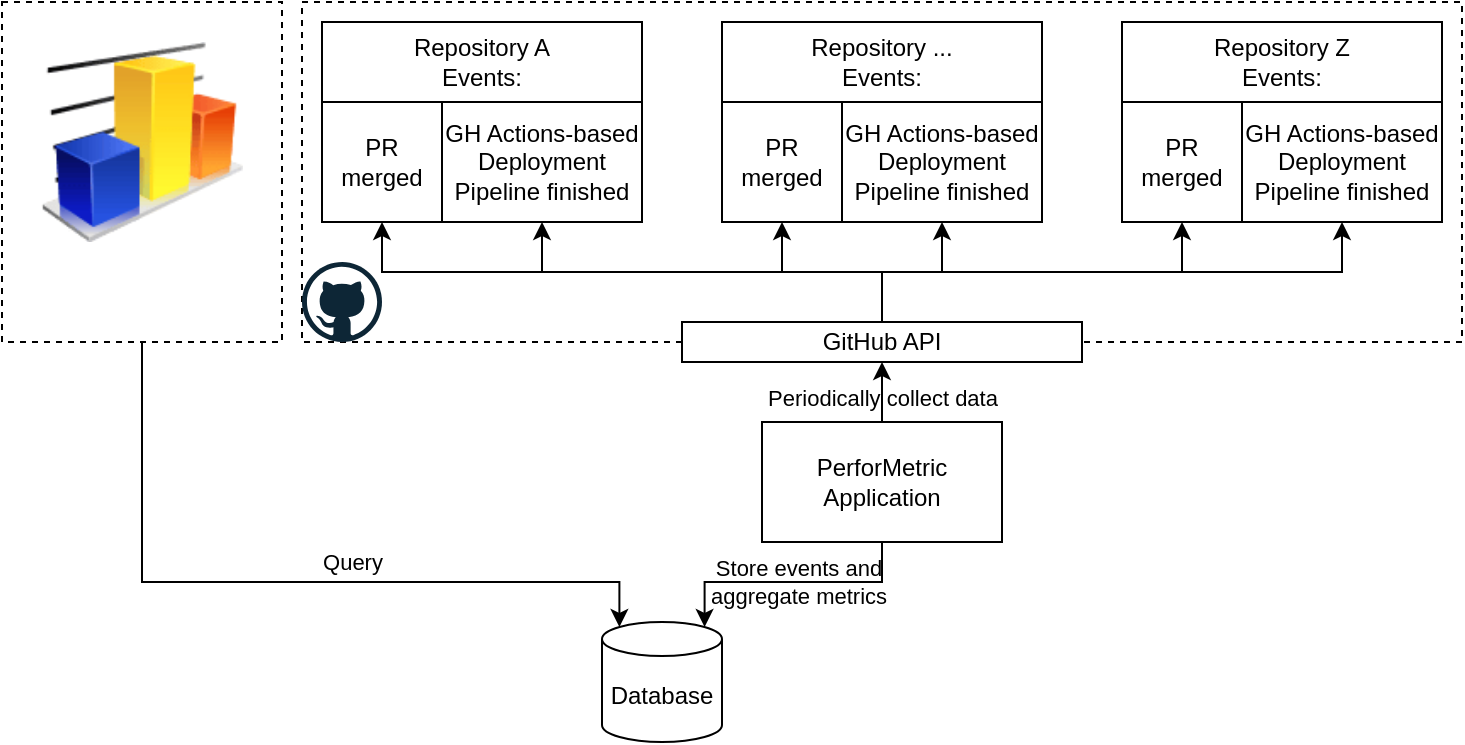<mxfile version="20.3.0" type="device"><diagram id="Mj_-bi72p2cXCLeCQ2cu" name="Seite-1"><mxGraphModel dx="946" dy="606" grid="1" gridSize="10" guides="1" tooltips="1" connect="1" arrows="1" fold="1" page="1" pageScale="1" pageWidth="827" pageHeight="1169" math="0" shadow="0"><root><mxCell id="0"/><mxCell id="1" parent="0"/><mxCell id="AvBTNf52WGaZM4CszJmY-35" value="" style="rounded=0;whiteSpace=wrap;html=1;fillColor=none;dashed=1;" parent="1" vertex="1"><mxGeometry x="40" y="120" width="140" height="170" as="geometry"/></mxCell><mxCell id="AvBTNf52WGaZM4CszJmY-1" value="" style="rounded=0;whiteSpace=wrap;html=1;fillColor=none;dashed=1;" parent="1" vertex="1"><mxGeometry x="190" y="120" width="580" height="170" as="geometry"/></mxCell><mxCell id="AvBTNf52WGaZM4CszJmY-2" value="" style="dashed=0;outlineConnect=0;html=1;align=center;labelPosition=center;verticalLabelPosition=bottom;verticalAlign=top;shape=mxgraph.weblogos.github;fillColor=none;" parent="1" vertex="1"><mxGeometry x="190" y="250" width="40" height="40" as="geometry"/></mxCell><mxCell id="AvBTNf52WGaZM4CszJmY-21" style="edgeStyle=orthogonalEdgeStyle;rounded=0;orthogonalLoop=1;jettySize=auto;html=1;exitX=0.5;exitY=0;exitDx=0;exitDy=0;entryX=0.5;entryY=1;entryDx=0;entryDy=0;" parent="1" source="AvBTNf52WGaZM4CszJmY-18" target="AvBTNf52WGaZM4CszJmY-7" edge="1"><mxGeometry relative="1" as="geometry"/></mxCell><mxCell id="AvBTNf52WGaZM4CszJmY-22" style="edgeStyle=orthogonalEdgeStyle;rounded=0;orthogonalLoop=1;jettySize=auto;html=1;exitX=0.5;exitY=0;exitDx=0;exitDy=0;entryX=0.5;entryY=1;entryDx=0;entryDy=0;" parent="1" source="AvBTNf52WGaZM4CszJmY-18" target="AvBTNf52WGaZM4CszJmY-6" edge="1"><mxGeometry relative="1" as="geometry"/></mxCell><mxCell id="AvBTNf52WGaZM4CszJmY-23" style="edgeStyle=orthogonalEdgeStyle;rounded=0;orthogonalLoop=1;jettySize=auto;html=1;exitX=0.5;exitY=0;exitDx=0;exitDy=0;entryX=0.5;entryY=1;entryDx=0;entryDy=0;" parent="1" source="AvBTNf52WGaZM4CszJmY-18" target="AvBTNf52WGaZM4CszJmY-10" edge="1"><mxGeometry relative="1" as="geometry"/></mxCell><mxCell id="AvBTNf52WGaZM4CszJmY-24" style="edgeStyle=orthogonalEdgeStyle;rounded=0;orthogonalLoop=1;jettySize=auto;html=1;exitX=0.5;exitY=0;exitDx=0;exitDy=0;entryX=0.5;entryY=1;entryDx=0;entryDy=0;" parent="1" source="AvBTNf52WGaZM4CszJmY-18" target="AvBTNf52WGaZM4CszJmY-11" edge="1"><mxGeometry relative="1" as="geometry"><mxPoint x="490" y="230" as="targetPoint"/></mxGeometry></mxCell><mxCell id="AvBTNf52WGaZM4CszJmY-25" style="edgeStyle=orthogonalEdgeStyle;rounded=0;orthogonalLoop=1;jettySize=auto;html=1;exitX=0.5;exitY=0;exitDx=0;exitDy=0;entryX=0.5;entryY=1;entryDx=0;entryDy=0;" parent="1" source="AvBTNf52WGaZM4CszJmY-18" target="AvBTNf52WGaZM4CszJmY-16" edge="1"><mxGeometry relative="1" as="geometry"/></mxCell><mxCell id="AvBTNf52WGaZM4CszJmY-26" style="edgeStyle=orthogonalEdgeStyle;rounded=0;orthogonalLoop=1;jettySize=auto;html=1;exitX=0.5;exitY=0;exitDx=0;exitDy=0;entryX=0.5;entryY=1;entryDx=0;entryDy=0;" parent="1" source="AvBTNf52WGaZM4CszJmY-18" target="AvBTNf52WGaZM4CszJmY-17" edge="1"><mxGeometry relative="1" as="geometry"/></mxCell><mxCell id="AvBTNf52WGaZM4CszJmY-18" value="GitHub API" style="rounded=0;whiteSpace=wrap;html=1;fillColor=default;" parent="1" vertex="1"><mxGeometry x="380" y="280" width="200" height="20" as="geometry"/></mxCell><mxCell id="AvBTNf52WGaZM4CszJmY-28" style="edgeStyle=orthogonalEdgeStyle;rounded=0;orthogonalLoop=1;jettySize=auto;html=1;exitX=0.5;exitY=0;exitDx=0;exitDy=0;entryX=0.5;entryY=1;entryDx=0;entryDy=0;" parent="1" source="AvBTNf52WGaZM4CszJmY-27" target="AvBTNf52WGaZM4CszJmY-18" edge="1"><mxGeometry relative="1" as="geometry"/></mxCell><mxCell id="AvBTNf52WGaZM4CszJmY-41" value="Periodically collect data" style="edgeLabel;html=1;align=center;verticalAlign=middle;resizable=0;points=[];labelBackgroundColor=none;" parent="AvBTNf52WGaZM4CszJmY-28" vertex="1" connectable="0"><mxGeometry x="-0.2" y="-3" relative="1" as="geometry"><mxPoint x="-3" as="offset"/></mxGeometry></mxCell><mxCell id="AvBTNf52WGaZM4CszJmY-30" style="edgeStyle=orthogonalEdgeStyle;rounded=0;orthogonalLoop=1;jettySize=auto;html=1;exitX=0.5;exitY=1;exitDx=0;exitDy=0;entryX=0.855;entryY=0;entryDx=0;entryDy=2.465;entryPerimeter=0;" parent="1" source="AvBTNf52WGaZM4CszJmY-27" target="AvBTNf52WGaZM4CszJmY-29" edge="1"><mxGeometry relative="1" as="geometry"/></mxCell><mxCell id="AvBTNf52WGaZM4CszJmY-39" value="Store events and&lt;br&gt;aggregate metrics" style="edgeLabel;html=1;align=center;verticalAlign=middle;resizable=0;points=[];labelBackgroundColor=none;" parent="AvBTNf52WGaZM4CszJmY-30" vertex="1" connectable="0"><mxGeometry x="-0.173" y="-3" relative="1" as="geometry"><mxPoint x="-8" y="3" as="offset"/></mxGeometry></mxCell><mxCell id="AvBTNf52WGaZM4CszJmY-27" value="PerforMetric Application" style="rounded=0;whiteSpace=wrap;html=1;fillColor=default;" parent="1" vertex="1"><mxGeometry x="420" y="330" width="120" height="60" as="geometry"/></mxCell><mxCell id="AvBTNf52WGaZM4CszJmY-5" value="Repository A&lt;br&gt;Events:" style="rounded=0;whiteSpace=wrap;html=1;fillColor=default;" parent="1" vertex="1"><mxGeometry x="200" y="130" width="160" height="40" as="geometry"/></mxCell><mxCell id="AvBTNf52WGaZM4CszJmY-6" value="PR merged" style="rounded=0;whiteSpace=wrap;html=1;fillColor=default;" parent="1" vertex="1"><mxGeometry x="200" y="170" width="60" height="60" as="geometry"/></mxCell><mxCell id="AvBTNf52WGaZM4CszJmY-7" value="GH Actions-based Deployment Pipeline finished" style="rounded=0;whiteSpace=wrap;html=1;fillColor=default;" parent="1" vertex="1"><mxGeometry x="260" y="170" width="100" height="60" as="geometry"/></mxCell><mxCell id="AvBTNf52WGaZM4CszJmY-9" value="Repository ...&lt;br&gt;Events:" style="rounded=0;whiteSpace=wrap;html=1;fillColor=default;" parent="1" vertex="1"><mxGeometry x="400" y="130" width="160" height="40" as="geometry"/></mxCell><mxCell id="AvBTNf52WGaZM4CszJmY-10" value="PR merged" style="rounded=0;whiteSpace=wrap;html=1;fillColor=default;" parent="1" vertex="1"><mxGeometry x="400" y="170" width="60" height="60" as="geometry"/></mxCell><mxCell id="AvBTNf52WGaZM4CszJmY-11" value="GH Actions-based Deployment Pipeline finished" style="rounded=0;whiteSpace=wrap;html=1;fillColor=default;" parent="1" vertex="1"><mxGeometry x="460" y="170" width="100" height="60" as="geometry"/></mxCell><mxCell id="AvBTNf52WGaZM4CszJmY-15" value="Repository Z&lt;br&gt;Events:" style="rounded=0;whiteSpace=wrap;html=1;fillColor=default;" parent="1" vertex="1"><mxGeometry x="600" y="130" width="160" height="40" as="geometry"/></mxCell><mxCell id="AvBTNf52WGaZM4CszJmY-16" value="PR merged" style="rounded=0;whiteSpace=wrap;html=1;fillColor=default;" parent="1" vertex="1"><mxGeometry x="600" y="170" width="60" height="60" as="geometry"/></mxCell><mxCell id="AvBTNf52WGaZM4CszJmY-17" value="GH Actions-based Deployment Pipeline finished" style="rounded=0;whiteSpace=wrap;html=1;fillColor=default;" parent="1" vertex="1"><mxGeometry x="660" y="170" width="100" height="60" as="geometry"/></mxCell><mxCell id="AvBTNf52WGaZM4CszJmY-29" value="Database" style="shape=cylinder3;whiteSpace=wrap;html=1;boundedLbl=1;backgroundOutline=1;size=8.5;fillColor=default;" parent="1" vertex="1"><mxGeometry x="340" y="430" width="60" height="60" as="geometry"/></mxCell><mxCell id="AvBTNf52WGaZM4CszJmY-36" style="edgeStyle=orthogonalEdgeStyle;rounded=0;orthogonalLoop=1;jettySize=auto;html=1;exitX=0.5;exitY=1;exitDx=0;exitDy=0;entryX=0.145;entryY=0;entryDx=0;entryDy=2.465;entryPerimeter=0;" parent="1" source="AvBTNf52WGaZM4CszJmY-35" target="AvBTNf52WGaZM4CszJmY-29" edge="1"><mxGeometry relative="1" as="geometry"><mxPoint x="120" y="420" as="targetPoint"/><Array as="points"><mxPoint x="110" y="410"/><mxPoint x="349" y="410"/></Array></mxGeometry></mxCell><mxCell id="AvBTNf52WGaZM4CszJmY-40" value="Query" style="edgeLabel;html=1;align=center;verticalAlign=middle;resizable=0;points=[];labelBackgroundColor=none;" parent="AvBTNf52WGaZM4CszJmY-36" vertex="1" connectable="0"><mxGeometry x="0.128" y="2" relative="1" as="geometry"><mxPoint x="10" y="-8" as="offset"/></mxGeometry></mxCell><mxCell id="AvBTNf52WGaZM4CszJmY-33" value="" style="image;html=1;image=img/lib/clip_art/finance/Graph_128x128.png;fillColor=default;sketch=1;" parent="1" vertex="1"><mxGeometry x="50" y="140" width="120" height="100" as="geometry"/></mxCell><mxCell id="AvBTNf52WGaZM4CszJmY-37" value="" style="shape=image;verticalLabelPosition=bottom;labelBackgroundColor=default;verticalAlign=top;aspect=fixed;imageAspect=0;image=https://upload.wikimedia.org/wikipedia/en/thumb/a/a1/Grafana_logo.svg/1200px-Grafana_logo.svg.png;" parent="1" vertex="1"><mxGeometry x="40.0" y="250" width="39.23" height="40" as="geometry"/></mxCell></root></mxGraphModel></diagram></mxfile>